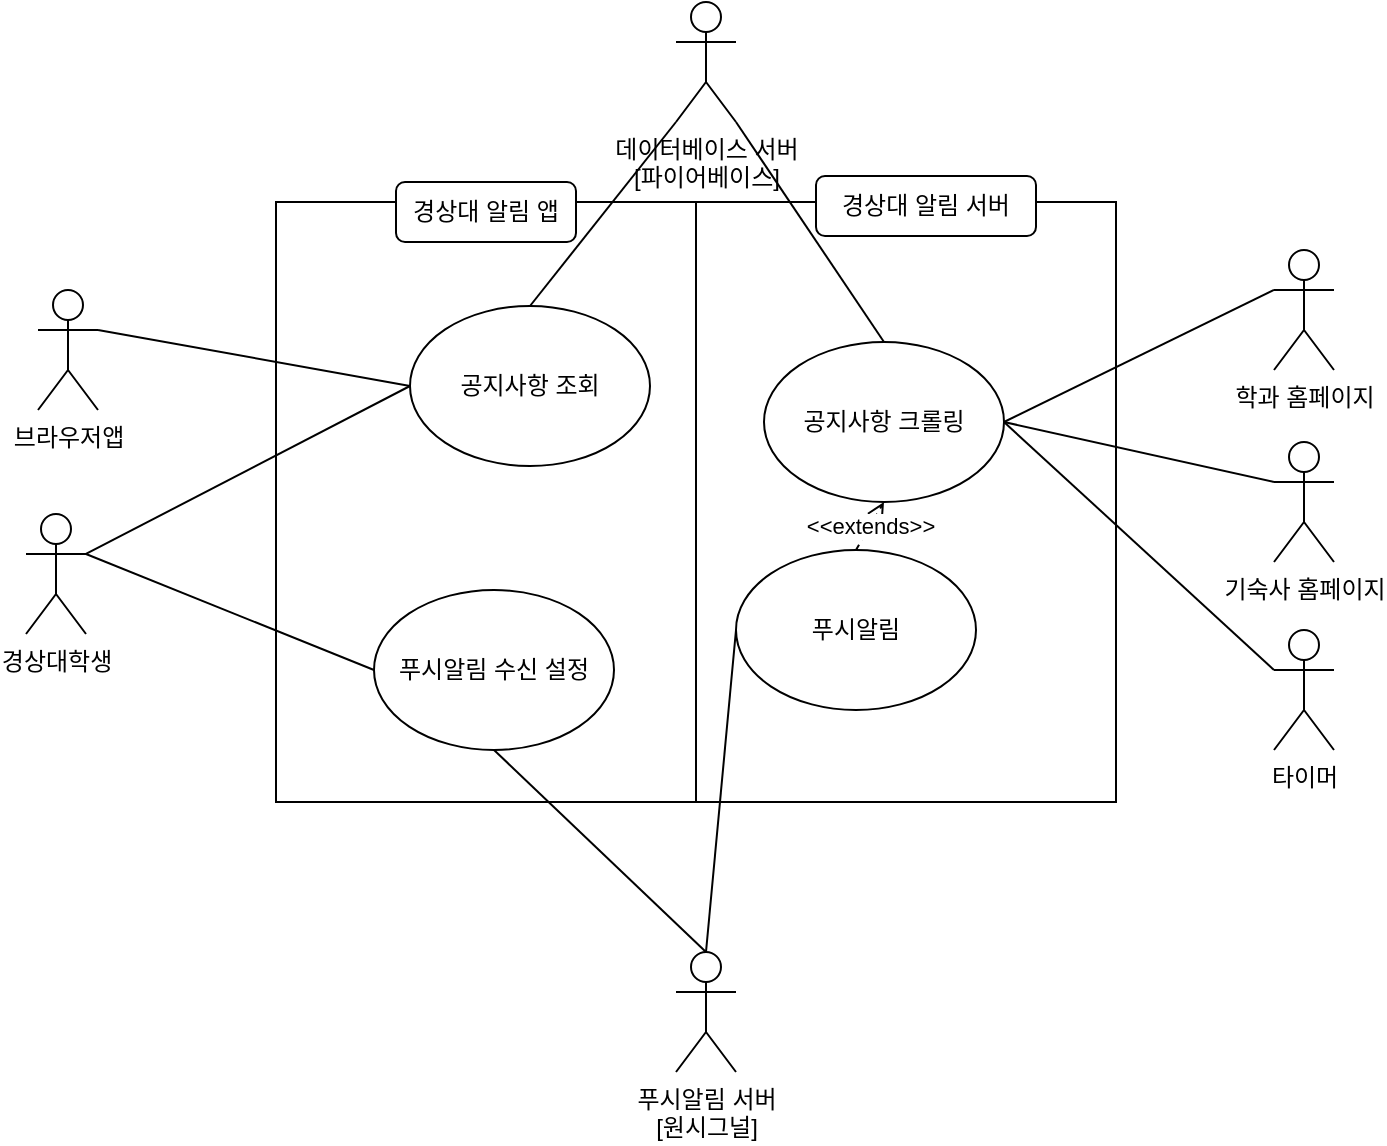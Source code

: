 <mxfile version="15.7.1" type="github">
  <diagram id="yDBc-G_T3kcIbM374eeq" name="Page-1">
    <mxGraphModel dx="1621" dy="672" grid="0" gridSize="10" guides="1" tooltips="1" connect="1" arrows="1" fold="1" page="0" pageScale="1" pageWidth="827" pageHeight="1169" math="0" shadow="0">
      <root>
        <mxCell id="0" />
        <mxCell id="1" parent="0" />
        <mxCell id="UW92wbI46Kdcc-sQo47G-2" value="데이터베이스 서버&lt;br&gt;[파이어베이스]" style="shape=umlActor;verticalLabelPosition=bottom;verticalAlign=top;html=1;outlineConnect=0;" parent="1" vertex="1">
          <mxGeometry x="310" y="110" width="30" height="60" as="geometry" />
        </mxCell>
        <mxCell id="UW92wbI46Kdcc-sQo47G-3" value="푸시알림 서버&lt;br&gt;[원시그널]" style="shape=umlActor;verticalLabelPosition=bottom;verticalAlign=top;html=1;outlineConnect=0;" parent="1" vertex="1">
          <mxGeometry x="310" y="585" width="30" height="60" as="geometry" />
        </mxCell>
        <mxCell id="UW92wbI46Kdcc-sQo47G-4" value="학과 홈페이지" style="shape=umlActor;verticalLabelPosition=bottom;verticalAlign=top;html=1;outlineConnect=0;" parent="1" vertex="1">
          <mxGeometry x="609" y="234" width="30" height="60" as="geometry" />
        </mxCell>
        <mxCell id="UW92wbI46Kdcc-sQo47G-5" value="브라우저앱" style="shape=umlActor;verticalLabelPosition=bottom;verticalAlign=top;html=1;outlineConnect=0;" parent="1" vertex="1">
          <mxGeometry x="-9" y="254" width="30" height="60" as="geometry" />
        </mxCell>
        <mxCell id="UW92wbI46Kdcc-sQo47G-6" value="" style="rounded=0;whiteSpace=wrap;html=1;" parent="1" vertex="1">
          <mxGeometry x="110" y="210" width="210" height="300" as="geometry" />
        </mxCell>
        <mxCell id="UW92wbI46Kdcc-sQo47G-8" value="기숙사 홈페이지" style="shape=umlActor;verticalLabelPosition=bottom;verticalAlign=top;html=1;outlineConnect=0;" parent="1" vertex="1">
          <mxGeometry x="609" y="330" width="30" height="60" as="geometry" />
        </mxCell>
        <mxCell id="UW92wbI46Kdcc-sQo47G-9" value="타이머" style="shape=umlActor;verticalLabelPosition=bottom;verticalAlign=top;html=1;outlineConnect=0;" parent="1" vertex="1">
          <mxGeometry x="609" y="424" width="30" height="60" as="geometry" />
        </mxCell>
        <mxCell id="UW92wbI46Kdcc-sQo47G-11" value="" style="rounded=0;whiteSpace=wrap;html=1;" parent="1" vertex="1">
          <mxGeometry x="320" y="210" width="210" height="300" as="geometry" />
        </mxCell>
        <mxCell id="UW92wbI46Kdcc-sQo47G-12" value="공지사항 크롤링" style="ellipse;whiteSpace=wrap;html=1;" parent="1" vertex="1">
          <mxGeometry x="354" y="280" width="120" height="80" as="geometry" />
        </mxCell>
        <mxCell id="UW92wbI46Kdcc-sQo47G-13" value="공지사항 조회" style="ellipse;whiteSpace=wrap;html=1;" parent="1" vertex="1">
          <mxGeometry x="177" y="262" width="120" height="80" as="geometry" />
        </mxCell>
        <mxCell id="UW92wbI46Kdcc-sQo47G-14" value="푸시알림 수신 설정" style="ellipse;whiteSpace=wrap;html=1;" parent="1" vertex="1">
          <mxGeometry x="159" y="404" width="120" height="80" as="geometry" />
        </mxCell>
        <mxCell id="UW92wbI46Kdcc-sQo47G-15" value="푸시알림" style="ellipse;whiteSpace=wrap;html=1;" parent="1" vertex="1">
          <mxGeometry x="340" y="384" width="120" height="80" as="geometry" />
        </mxCell>
        <mxCell id="UW92wbI46Kdcc-sQo47G-17" value="" style="endArrow=none;html=1;rounded=0;exitX=1;exitY=0.5;exitDx=0;exitDy=0;entryX=0;entryY=0.333;entryDx=0;entryDy=0;entryPerimeter=0;" parent="1" source="UW92wbI46Kdcc-sQo47G-12" target="UW92wbI46Kdcc-sQo47G-4" edge="1">
          <mxGeometry width="50" height="50" relative="1" as="geometry">
            <mxPoint x="660" y="460" as="sourcePoint" />
            <mxPoint x="710" y="410" as="targetPoint" />
          </mxGeometry>
        </mxCell>
        <mxCell id="UW92wbI46Kdcc-sQo47G-18" value="" style="endArrow=none;html=1;rounded=0;exitX=1;exitY=0.5;exitDx=0;exitDy=0;entryX=0;entryY=0.333;entryDx=0;entryDy=0;entryPerimeter=0;" parent="1" source="UW92wbI46Kdcc-sQo47G-12" target="UW92wbI46Kdcc-sQo47G-8" edge="1">
          <mxGeometry width="50" height="50" relative="1" as="geometry">
            <mxPoint x="484" y="330" as="sourcePoint" />
            <mxPoint x="619" y="264" as="targetPoint" />
          </mxGeometry>
        </mxCell>
        <mxCell id="UW92wbI46Kdcc-sQo47G-19" value="" style="endArrow=none;html=1;rounded=0;exitX=1;exitY=0.5;exitDx=0;exitDy=0;entryX=0;entryY=0.333;entryDx=0;entryDy=0;entryPerimeter=0;" parent="1" source="UW92wbI46Kdcc-sQo47G-12" target="UW92wbI46Kdcc-sQo47G-9" edge="1">
          <mxGeometry width="50" height="50" relative="1" as="geometry">
            <mxPoint x="484" y="330" as="sourcePoint" />
            <mxPoint x="619" y="360" as="targetPoint" />
          </mxGeometry>
        </mxCell>
        <mxCell id="UW92wbI46Kdcc-sQo47G-27" value="&amp;lt;&amp;lt;extends&amp;gt;&amp;gt;" style="endArrow=open;endSize=7;endFill=0;html=1;rounded=0;exitX=0.5;exitY=0;exitDx=0;exitDy=0;entryX=0.5;entryY=1;entryDx=0;entryDy=0;dashed=1;" parent="1" source="UW92wbI46Kdcc-sQo47G-15" target="UW92wbI46Kdcc-sQo47G-12" edge="1">
          <mxGeometry width="160" relative="1" as="geometry">
            <mxPoint x="610" y="430" as="sourcePoint" />
            <mxPoint x="770" y="430" as="targetPoint" />
          </mxGeometry>
        </mxCell>
        <mxCell id="UW92wbI46Kdcc-sQo47G-29" value="" style="endArrow=none;html=1;rounded=0;entryX=0.5;entryY=0;entryDx=0;entryDy=0;entryPerimeter=0;exitX=0.5;exitY=1;exitDx=0;exitDy=0;" parent="1" source="UW92wbI46Kdcc-sQo47G-14" target="UW92wbI46Kdcc-sQo47G-3" edge="1">
          <mxGeometry width="50" height="50" relative="1" as="geometry">
            <mxPoint x="484" y="330" as="sourcePoint" />
            <mxPoint x="619" y="360" as="targetPoint" />
          </mxGeometry>
        </mxCell>
        <mxCell id="UW92wbI46Kdcc-sQo47G-30" value="" style="endArrow=none;html=1;rounded=0;exitX=0.5;exitY=0;exitDx=0;exitDy=0;entryX=0;entryY=0.5;entryDx=0;entryDy=0;exitPerimeter=0;" parent="1" source="UW92wbI46Kdcc-sQo47G-3" target="UW92wbI46Kdcc-sQo47G-15" edge="1">
          <mxGeometry width="50" height="50" relative="1" as="geometry">
            <mxPoint x="484" y="330" as="sourcePoint" />
            <mxPoint x="619" y="454" as="targetPoint" />
          </mxGeometry>
        </mxCell>
        <mxCell id="UW92wbI46Kdcc-sQo47G-31" value="" style="endArrow=none;html=1;rounded=0;exitX=1;exitY=0.333;exitDx=0;exitDy=0;entryX=0;entryY=0.5;entryDx=0;entryDy=0;exitPerimeter=0;" parent="1" source="UW92wbI46Kdcc-sQo47G-1" target="UW92wbI46Kdcc-sQo47G-13" edge="1">
          <mxGeometry width="50" height="50" relative="1" as="geometry">
            <mxPoint x="210" y="460" as="sourcePoint" />
            <mxPoint x="275" y="535" as="targetPoint" />
          </mxGeometry>
        </mxCell>
        <mxCell id="UW92wbI46Kdcc-sQo47G-32" value="" style="endArrow=none;html=1;rounded=0;exitX=1;exitY=0.333;exitDx=0;exitDy=0;exitPerimeter=0;entryX=0;entryY=0.5;entryDx=0;entryDy=0;" parent="1" source="UW92wbI46Kdcc-sQo47G-5" target="UW92wbI46Kdcc-sQo47G-13" edge="1">
          <mxGeometry width="50" height="50" relative="1" as="geometry">
            <mxPoint x="660" y="460" as="sourcePoint" />
            <mxPoint x="710" y="410" as="targetPoint" />
          </mxGeometry>
        </mxCell>
        <mxCell id="UW92wbI46Kdcc-sQo47G-33" value="" style="endArrow=none;html=1;rounded=0;exitX=0;exitY=1;exitDx=0;exitDy=0;exitPerimeter=0;entryX=0.5;entryY=0;entryDx=0;entryDy=0;" parent="1" source="UW92wbI46Kdcc-sQo47G-2" target="UW92wbI46Kdcc-sQo47G-13" edge="1">
          <mxGeometry width="50" height="50" relative="1" as="geometry">
            <mxPoint x="660" y="460" as="sourcePoint" />
            <mxPoint x="710" y="410" as="targetPoint" />
          </mxGeometry>
        </mxCell>
        <mxCell id="UW92wbI46Kdcc-sQo47G-34" value="" style="endArrow=none;html=1;rounded=0;exitX=1;exitY=1;exitDx=0;exitDy=0;exitPerimeter=0;entryX=0.5;entryY=0;entryDx=0;entryDy=0;" parent="1" source="UW92wbI46Kdcc-sQo47G-2" target="UW92wbI46Kdcc-sQo47G-12" edge="1">
          <mxGeometry width="50" height="50" relative="1" as="geometry">
            <mxPoint x="660" y="460" as="sourcePoint" />
            <mxPoint x="710" y="410" as="targetPoint" />
          </mxGeometry>
        </mxCell>
        <mxCell id="UW92wbI46Kdcc-sQo47G-35" value="" style="endArrow=none;html=1;rounded=0;exitX=1;exitY=0.333;exitDx=0;exitDy=0;exitPerimeter=0;entryX=0;entryY=0.5;entryDx=0;entryDy=0;" parent="1" source="UW92wbI46Kdcc-sQo47G-1" target="UW92wbI46Kdcc-sQo47G-14" edge="1">
          <mxGeometry width="50" height="50" relative="1" as="geometry">
            <mxPoint x="660" y="460" as="sourcePoint" />
            <mxPoint x="710" y="410" as="targetPoint" />
          </mxGeometry>
        </mxCell>
        <mxCell id="UW92wbI46Kdcc-sQo47G-36" value="경상대 알림 앱" style="rounded=1;whiteSpace=wrap;html=1;" parent="1" vertex="1">
          <mxGeometry x="170" y="200" width="90" height="30" as="geometry" />
        </mxCell>
        <mxCell id="UW92wbI46Kdcc-sQo47G-38" value="경상대 알림 서버" style="rounded=1;whiteSpace=wrap;html=1;" parent="1" vertex="1">
          <mxGeometry x="380" y="197" width="110" height="30" as="geometry" />
        </mxCell>
        <mxCell id="UW92wbI46Kdcc-sQo47G-1" value="경상대학생" style="shape=umlActor;verticalLabelPosition=bottom;verticalAlign=top;html=1;outlineConnect=0;" parent="1" vertex="1">
          <mxGeometry x="-15" y="366" width="30" height="60" as="geometry" />
        </mxCell>
      </root>
    </mxGraphModel>
  </diagram>
</mxfile>
